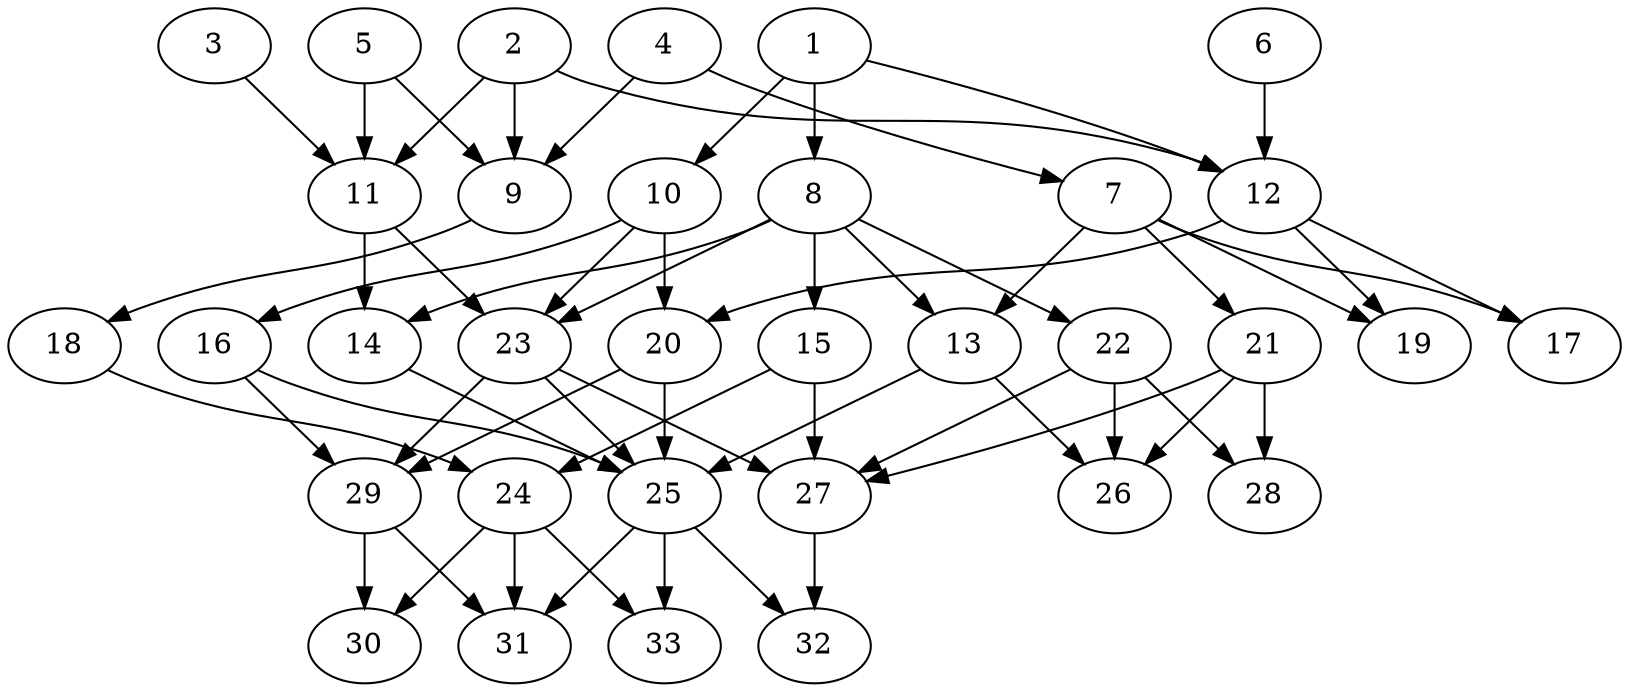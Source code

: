 // DAG (tier=2-normal, mode=compute, n=33, ccr=0.375, fat=0.620, density=0.417, regular=0.521, jump=0.130, mindata=524288, maxdata=8388608)
// DAG automatically generated by daggen at Sun Aug 24 16:33:33 2025
// /home/ermia/Project/Environments/daggen/bin/daggen --dot --ccr 0.375 --fat 0.620 --regular 0.521 --density 0.417 --jump 0.130 --mindata 524288 --maxdata 8388608 -n 33 
digraph G {
  1 [size="87593475834102", alpha="0.04", expect_size="43796737917051"]
  1 -> 8 [size ="5571923148800"]
  1 -> 10 [size ="5571923148800"]
  1 -> 12 [size ="5571923148800"]
  2 [size="16414033293454536", alpha="0.01", expect_size="8207016646727268"]
  2 -> 9 [size ="18250465280000"]
  2 -> 11 [size ="18250465280000"]
  2 -> 12 [size ="18250465280000"]
  3 [size="567059330854288832", alpha="0.05", expect_size="283529665427144416"]
  3 -> 11 [size ="454654534090752"]
  4 [size="117426945257116048", alpha="0.19", expect_size="58713472628558024"]
  4 -> 7 [size ="53694640947200"]
  4 -> 9 [size ="53694640947200"]
  5 [size="356272962248332279808", alpha="0.16", expect_size="178136481124166139904"]
  5 -> 9 [size ="402048608632832"]
  5 -> 11 [size ="402048608632832"]
  6 [size="595664596817180160", alpha="0.13", expect_size="297832298408590080"]
  6 -> 12 [size ="265420800000000"]
  7 [size="161671983589752832", alpha="0.06", expect_size="80835991794876416"]
  7 -> 13 [size ="2374177390592"]
  7 -> 17 [size ="2374177390592"]
  7 -> 19 [size ="2374177390592"]
  7 -> 21 [size ="2374177390592"]
  8 [size="322993118698234944", alpha="0.15", expect_size="161496559349117472"]
  8 -> 13 [size ="289735213842432"]
  8 -> 14 [size ="289735213842432"]
  8 -> 15 [size ="289735213842432"]
  8 -> 22 [size ="289735213842432"]
  8 -> 23 [size ="289735213842432"]
  9 [size="2004059684818938", alpha="0.11", expect_size="1002029842409469"]
  9 -> 18 [size ="125440635174912"]
  10 [size="4557312774243592", alpha="0.06", expect_size="2278656387121796"]
  10 -> 16 [size ="103525229002752"]
  10 -> 20 [size ="103525229002752"]
  10 -> 23 [size ="103525229002752"]
  11 [size="20235199341408904", alpha="0.05", expect_size="10117599670704452"]
  11 -> 14 [size ="550104813535232"]
  11 -> 23 [size ="550104813535232"]
  12 [size="148185431066977792", alpha="0.02", expect_size="74092715533488896"]
  12 -> 17 [size ="62107919843328"]
  12 -> 19 [size ="62107919843328"]
  12 -> 20 [size ="62107919843328"]
  13 [size="213315518478680064000", alpha="0.07", expect_size="106657759239340032000"]
  13 -> 25 [size ="285608824012800"]
  13 -> 26 [size ="285608824012800"]
  14 [size="728439110383669120", alpha="0.20", expect_size="364219555191834560"]
  14 -> 25 [size ="545359923249152"]
  15 [size="12889918029904656", alpha="0.18", expect_size="6444959014952328"]
  15 -> 24 [size ="30346661855232"]
  15 -> 27 [size ="30346661855232"]
  16 [size="75522385228441296", alpha="0.15", expect_size="37761192614220648"]
  16 -> 25 [size ="80926881087488"]
  16 -> 29 [size ="80926881087488"]
  17 [size="44901795844759486464", alpha="0.16", expect_size="22450897922379743232"]
  18 [size="85713893744643008", alpha="0.04", expect_size="42856946872321504"]
  18 -> 24 [size ="33857101365248"]
  19 [size="5261084285223094", alpha="0.15", expect_size="2630542142611547"]
  20 [size="57396674492798861312", alpha="0.02", expect_size="28698337246399430656"]
  20 -> 25 [size ="119036771827712"]
  20 -> 29 [size ="119036771827712"]
  21 [size="384141650863247589376", alpha="0.17", expect_size="192070825431623794688"]
  21 -> 26 [size ="422750619435008"]
  21 -> 27 [size ="422750619435008"]
  21 -> 28 [size ="422750619435008"]
  22 [size="5903832114528256000", alpha="0.07", expect_size="2951916057264128000"]
  22 -> 26 [size ="26132401356800"]
  22 -> 27 [size ="26132401356800"]
  22 -> 28 [size ="26132401356800"]
  23 [size="104438344925733264", alpha="0.18", expect_size="52219172462866632"]
  23 -> 25 [size ="181616794140672"]
  23 -> 27 [size ="181616794140672"]
  23 -> 29 [size ="181616794140672"]
  24 [size="4323120223730062", alpha="0.14", expect_size="2161560111865031"]
  24 -> 30 [size ="78393630523392"]
  24 -> 31 [size ="78393630523392"]
  24 -> 33 [size ="78393630523392"]
  25 [size="289527684146384128", alpha="0.12", expect_size="144763842073192064"]
  25 -> 31 [size ="104825933004800"]
  25 -> 32 [size ="104825933004800"]
  25 -> 33 [size ="104825933004800"]
  26 [size="864468790263083264", alpha="0.07", expect_size="432234395131541632"]
  27 [size="14274406517870838", alpha="0.11", expect_size="7137203258935419"]
  27 -> 32 [size ="17856670466048"]
  28 [size="349523031344321396736", alpha="0.14", expect_size="174761515672160698368"]
  29 [size="270408248161468416000", alpha="0.18", expect_size="135204124080734208000"]
  29 -> 30 [size ="334531185868800"]
  29 -> 31 [size ="334531185868800"]
  30 [size="172289484736530743296", alpha="0.04", expect_size="86144742368265371648"]
  31 [size="4538354207624662", alpha="0.15", expect_size="2269177103812331"]
  32 [size="3700634251247731", alpha="0.14", expect_size="1850317125623865"]
  33 [size="217399234558009802752", alpha="0.12", expect_size="108699617279004901376"]
}